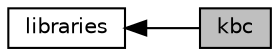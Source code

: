 digraph "kbc"
{
  edge [fontname="Helvetica",fontsize="10",labelfontname="Helvetica",labelfontsize="10"];
  node [fontname="Helvetica",fontsize="10",shape=box];
  rankdir=LR;
  Node1 [label="kbc",height=0.2,width=0.4,color="black", fillcolor="grey75", style="filled", fontcolor="black",tooltip=" "];
  Node2 [label="libraries",height=0.2,width=0.4,color="black", fillcolor="white", style="filled",URL="$group__libraries.html",tooltip=" "];
  Node2->Node1 [shape=plaintext, dir="back", style="solid"];
}
